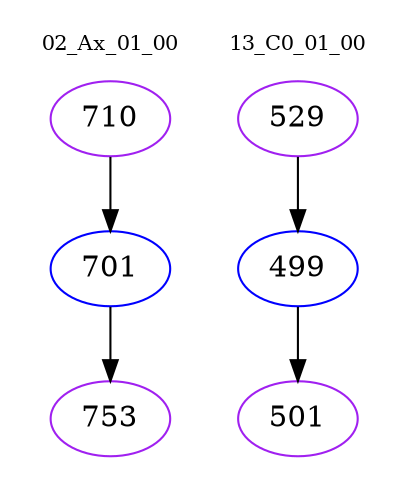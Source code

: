 digraph{
subgraph cluster_0 {
color = white
label = "02_Ax_01_00";
fontsize=10;
T0_710 [label="710", color="purple"]
T0_710 -> T0_701 [color="black"]
T0_701 [label="701", color="blue"]
T0_701 -> T0_753 [color="black"]
T0_753 [label="753", color="purple"]
}
subgraph cluster_1 {
color = white
label = "13_C0_01_00";
fontsize=10;
T1_529 [label="529", color="purple"]
T1_529 -> T1_499 [color="black"]
T1_499 [label="499", color="blue"]
T1_499 -> T1_501 [color="black"]
T1_501 [label="501", color="purple"]
}
}
